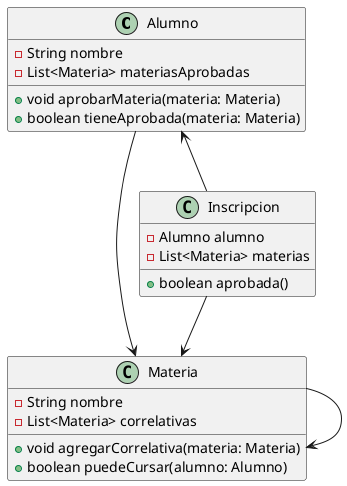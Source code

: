 @startuml
'https://plantuml.com/class-diagram

class Alumno {
  - String nombre
  - List<Materia> materiasAprobadas
  + void aprobarMateria(materia: Materia)
  + boolean tieneAprobada(materia: Materia)
}

class Materia {
  - String nombre
  - List<Materia> correlativas
  + void agregarCorrelativa(materia: Materia)
  + boolean puedeCursar(alumno: Alumno)
}

class Inscripcion {
  - Alumno alumno
  - List<Materia> materias
  + boolean aprobada()
}

"Alumno" <-- "Inscripcion"
"Inscripcion" --> "Materia"
"Materia" --> "Materia"
"Alumno" --> "Materia"

@enduml
